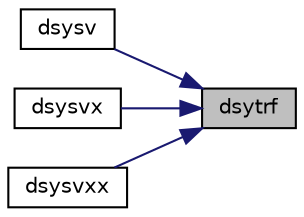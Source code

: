 digraph "dsytrf"
{
 // LATEX_PDF_SIZE
  edge [fontname="Helvetica",fontsize="10",labelfontname="Helvetica",labelfontsize="10"];
  node [fontname="Helvetica",fontsize="10",shape=record];
  rankdir="RL";
  Node1 [label="dsytrf",height=0.2,width=0.4,color="black", fillcolor="grey75", style="filled", fontcolor="black",tooltip="DSYTRF"];
  Node1 -> Node2 [dir="back",color="midnightblue",fontsize="10",style="solid",fontname="Helvetica"];
  Node2 [label="dsysv",height=0.2,width=0.4,color="black", fillcolor="white", style="filled",URL="$dsysv_8f.html#a9995c47692c9885ed5d6a6b431686f41",tooltip="DSYSV computes the solution to system of linear equations A * X = B for SY matrices"];
  Node1 -> Node3 [dir="back",color="midnightblue",fontsize="10",style="solid",fontname="Helvetica"];
  Node3 [label="dsysvx",height=0.2,width=0.4,color="black", fillcolor="white", style="filled",URL="$dsysvx_8f.html#a183787a5a4cb471abe442815b0e44b35",tooltip="DSYSVX computes the solution to system of linear equations A * X = B for SY matrices"];
  Node1 -> Node4 [dir="back",color="midnightblue",fontsize="10",style="solid",fontname="Helvetica"];
  Node4 [label="dsysvxx",height=0.2,width=0.4,color="black", fillcolor="white", style="filled",URL="$dsysvxx_8f.html#a1891fac0c928034e0c0396aa3d30f8f3",tooltip="DSYSVXX"];
}
